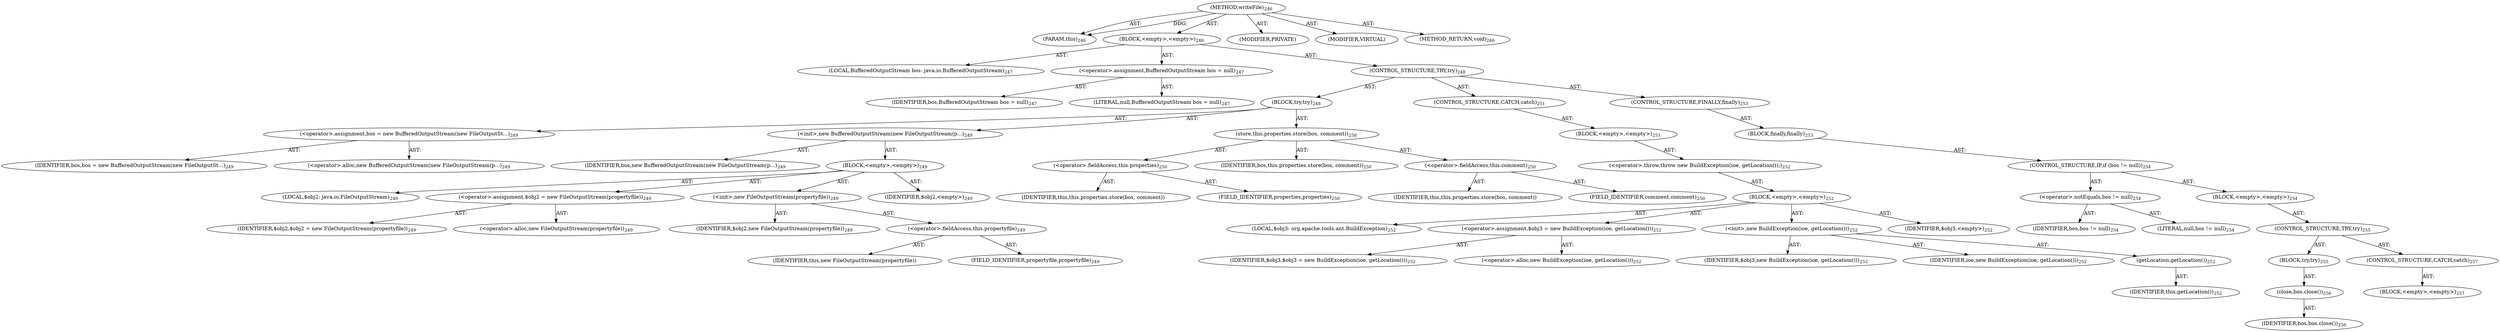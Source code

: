 digraph "writeFile" {  
"111669149703" [label = <(METHOD,writeFile)<SUB>246</SUB>> ]
"115964116995" [label = <(PARAM,this)<SUB>246</SUB>> ]
"25769803797" [label = <(BLOCK,&lt;empty&gt;,&lt;empty&gt;)<SUB>246</SUB>> ]
"94489280520" [label = <(LOCAL,BufferedOutputStream bos: java.io.BufferedOutputStream)<SUB>247</SUB>> ]
"30064771143" [label = <(&lt;operator&gt;.assignment,BufferedOutputStream bos = null)<SUB>247</SUB>> ]
"68719476808" [label = <(IDENTIFIER,bos,BufferedOutputStream bos = null)<SUB>247</SUB>> ]
"90194313223" [label = <(LITERAL,null,BufferedOutputStream bos = null)<SUB>247</SUB>> ]
"47244640268" [label = <(CONTROL_STRUCTURE,TRY,try)<SUB>248</SUB>> ]
"25769803798" [label = <(BLOCK,try,try)<SUB>248</SUB>> ]
"30064771144" [label = <(&lt;operator&gt;.assignment,bos = new BufferedOutputStream(new FileOutputSt...)<SUB>249</SUB>> ]
"68719476809" [label = <(IDENTIFIER,bos,bos = new BufferedOutputStream(new FileOutputSt...)<SUB>249</SUB>> ]
"30064771145" [label = <(&lt;operator&gt;.alloc,new BufferedOutputStream(new FileOutputStream(p...)<SUB>249</SUB>> ]
"30064771146" [label = <(&lt;init&gt;,new BufferedOutputStream(new FileOutputStream(p...)<SUB>249</SUB>> ]
"68719476810" [label = <(IDENTIFIER,bos,new BufferedOutputStream(new FileOutputStream(p...)<SUB>249</SUB>> ]
"25769803799" [label = <(BLOCK,&lt;empty&gt;,&lt;empty&gt;)<SUB>249</SUB>> ]
"94489280521" [label = <(LOCAL,$obj2: java.io.FileOutputStream)<SUB>249</SUB>> ]
"30064771147" [label = <(&lt;operator&gt;.assignment,$obj2 = new FileOutputStream(propertyfile))<SUB>249</SUB>> ]
"68719476811" [label = <(IDENTIFIER,$obj2,$obj2 = new FileOutputStream(propertyfile))<SUB>249</SUB>> ]
"30064771148" [label = <(&lt;operator&gt;.alloc,new FileOutputStream(propertyfile))<SUB>249</SUB>> ]
"30064771149" [label = <(&lt;init&gt;,new FileOutputStream(propertyfile))<SUB>249</SUB>> ]
"68719476812" [label = <(IDENTIFIER,$obj2,new FileOutputStream(propertyfile))<SUB>249</SUB>> ]
"30064771150" [label = <(&lt;operator&gt;.fieldAccess,this.propertyfile)<SUB>249</SUB>> ]
"68719476813" [label = <(IDENTIFIER,this,new FileOutputStream(propertyfile))> ]
"55834574862" [label = <(FIELD_IDENTIFIER,propertyfile,propertyfile)<SUB>249</SUB>> ]
"68719476814" [label = <(IDENTIFIER,$obj2,&lt;empty&gt;)<SUB>249</SUB>> ]
"30064771151" [label = <(store,this.properties.store(bos, comment))<SUB>250</SUB>> ]
"30064771152" [label = <(&lt;operator&gt;.fieldAccess,this.properties)<SUB>250</SUB>> ]
"68719476815" [label = <(IDENTIFIER,this,this.properties.store(bos, comment))> ]
"55834574863" [label = <(FIELD_IDENTIFIER,properties,properties)<SUB>250</SUB>> ]
"68719476816" [label = <(IDENTIFIER,bos,this.properties.store(bos, comment))<SUB>250</SUB>> ]
"30064771153" [label = <(&lt;operator&gt;.fieldAccess,this.comment)<SUB>250</SUB>> ]
"68719476817" [label = <(IDENTIFIER,this,this.properties.store(bos, comment))> ]
"55834574864" [label = <(FIELD_IDENTIFIER,comment,comment)<SUB>250</SUB>> ]
"47244640269" [label = <(CONTROL_STRUCTURE,CATCH,catch)<SUB>251</SUB>> ]
"25769803800" [label = <(BLOCK,&lt;empty&gt;,&lt;empty&gt;)<SUB>251</SUB>> ]
"30064771154" [label = <(&lt;operator&gt;.throw,throw new BuildException(ioe, getLocation());)<SUB>252</SUB>> ]
"25769803801" [label = <(BLOCK,&lt;empty&gt;,&lt;empty&gt;)<SUB>252</SUB>> ]
"94489280522" [label = <(LOCAL,$obj3: org.apache.tools.ant.BuildException)<SUB>252</SUB>> ]
"30064771155" [label = <(&lt;operator&gt;.assignment,$obj3 = new BuildException(ioe, getLocation()))<SUB>252</SUB>> ]
"68719476818" [label = <(IDENTIFIER,$obj3,$obj3 = new BuildException(ioe, getLocation()))<SUB>252</SUB>> ]
"30064771156" [label = <(&lt;operator&gt;.alloc,new BuildException(ioe, getLocation()))<SUB>252</SUB>> ]
"30064771157" [label = <(&lt;init&gt;,new BuildException(ioe, getLocation()))<SUB>252</SUB>> ]
"68719476819" [label = <(IDENTIFIER,$obj3,new BuildException(ioe, getLocation()))<SUB>252</SUB>> ]
"68719476820" [label = <(IDENTIFIER,ioe,new BuildException(ioe, getLocation()))<SUB>252</SUB>> ]
"30064771158" [label = <(getLocation,getLocation())<SUB>252</SUB>> ]
"68719476744" [label = <(IDENTIFIER,this,getLocation())<SUB>252</SUB>> ]
"68719476821" [label = <(IDENTIFIER,$obj3,&lt;empty&gt;)<SUB>252</SUB>> ]
"47244640270" [label = <(CONTROL_STRUCTURE,FINALLY,finally)<SUB>253</SUB>> ]
"25769803802" [label = <(BLOCK,finally,finally)<SUB>253</SUB>> ]
"47244640271" [label = <(CONTROL_STRUCTURE,IF,if (bos != null))<SUB>254</SUB>> ]
"30064771159" [label = <(&lt;operator&gt;.notEquals,bos != null)<SUB>254</SUB>> ]
"68719476822" [label = <(IDENTIFIER,bos,bos != null)<SUB>254</SUB>> ]
"90194313224" [label = <(LITERAL,null,bos != null)<SUB>254</SUB>> ]
"25769803803" [label = <(BLOCK,&lt;empty&gt;,&lt;empty&gt;)<SUB>254</SUB>> ]
"47244640272" [label = <(CONTROL_STRUCTURE,TRY,try)<SUB>255</SUB>> ]
"25769803804" [label = <(BLOCK,try,try)<SUB>255</SUB>> ]
"30064771160" [label = <(close,bos.close())<SUB>256</SUB>> ]
"68719476823" [label = <(IDENTIFIER,bos,bos.close())<SUB>256</SUB>> ]
"47244640273" [label = <(CONTROL_STRUCTURE,CATCH,catch)<SUB>257</SUB>> ]
"25769803805" [label = <(BLOCK,&lt;empty&gt;,&lt;empty&gt;)<SUB>257</SUB>> ]
"133143986194" [label = <(MODIFIER,PRIVATE)> ]
"133143986195" [label = <(MODIFIER,VIRTUAL)> ]
"128849018887" [label = <(METHOD_RETURN,void)<SUB>246</SUB>> ]
  "111669149703" -> "115964116995"  [ label = "AST: "] 
  "111669149703" -> "25769803797"  [ label = "AST: "] 
  "111669149703" -> "133143986194"  [ label = "AST: "] 
  "111669149703" -> "133143986195"  [ label = "AST: "] 
  "111669149703" -> "128849018887"  [ label = "AST: "] 
  "25769803797" -> "94489280520"  [ label = "AST: "] 
  "25769803797" -> "30064771143"  [ label = "AST: "] 
  "25769803797" -> "47244640268"  [ label = "AST: "] 
  "30064771143" -> "68719476808"  [ label = "AST: "] 
  "30064771143" -> "90194313223"  [ label = "AST: "] 
  "47244640268" -> "25769803798"  [ label = "AST: "] 
  "47244640268" -> "47244640269"  [ label = "AST: "] 
  "47244640268" -> "47244640270"  [ label = "AST: "] 
  "25769803798" -> "30064771144"  [ label = "AST: "] 
  "25769803798" -> "30064771146"  [ label = "AST: "] 
  "25769803798" -> "30064771151"  [ label = "AST: "] 
  "30064771144" -> "68719476809"  [ label = "AST: "] 
  "30064771144" -> "30064771145"  [ label = "AST: "] 
  "30064771146" -> "68719476810"  [ label = "AST: "] 
  "30064771146" -> "25769803799"  [ label = "AST: "] 
  "25769803799" -> "94489280521"  [ label = "AST: "] 
  "25769803799" -> "30064771147"  [ label = "AST: "] 
  "25769803799" -> "30064771149"  [ label = "AST: "] 
  "25769803799" -> "68719476814"  [ label = "AST: "] 
  "30064771147" -> "68719476811"  [ label = "AST: "] 
  "30064771147" -> "30064771148"  [ label = "AST: "] 
  "30064771149" -> "68719476812"  [ label = "AST: "] 
  "30064771149" -> "30064771150"  [ label = "AST: "] 
  "30064771150" -> "68719476813"  [ label = "AST: "] 
  "30064771150" -> "55834574862"  [ label = "AST: "] 
  "30064771151" -> "30064771152"  [ label = "AST: "] 
  "30064771151" -> "68719476816"  [ label = "AST: "] 
  "30064771151" -> "30064771153"  [ label = "AST: "] 
  "30064771152" -> "68719476815"  [ label = "AST: "] 
  "30064771152" -> "55834574863"  [ label = "AST: "] 
  "30064771153" -> "68719476817"  [ label = "AST: "] 
  "30064771153" -> "55834574864"  [ label = "AST: "] 
  "47244640269" -> "25769803800"  [ label = "AST: "] 
  "25769803800" -> "30064771154"  [ label = "AST: "] 
  "30064771154" -> "25769803801"  [ label = "AST: "] 
  "25769803801" -> "94489280522"  [ label = "AST: "] 
  "25769803801" -> "30064771155"  [ label = "AST: "] 
  "25769803801" -> "30064771157"  [ label = "AST: "] 
  "25769803801" -> "68719476821"  [ label = "AST: "] 
  "30064771155" -> "68719476818"  [ label = "AST: "] 
  "30064771155" -> "30064771156"  [ label = "AST: "] 
  "30064771157" -> "68719476819"  [ label = "AST: "] 
  "30064771157" -> "68719476820"  [ label = "AST: "] 
  "30064771157" -> "30064771158"  [ label = "AST: "] 
  "30064771158" -> "68719476744"  [ label = "AST: "] 
  "47244640270" -> "25769803802"  [ label = "AST: "] 
  "25769803802" -> "47244640271"  [ label = "AST: "] 
  "47244640271" -> "30064771159"  [ label = "AST: "] 
  "47244640271" -> "25769803803"  [ label = "AST: "] 
  "30064771159" -> "68719476822"  [ label = "AST: "] 
  "30064771159" -> "90194313224"  [ label = "AST: "] 
  "25769803803" -> "47244640272"  [ label = "AST: "] 
  "47244640272" -> "25769803804"  [ label = "AST: "] 
  "47244640272" -> "47244640273"  [ label = "AST: "] 
  "25769803804" -> "30064771160"  [ label = "AST: "] 
  "30064771160" -> "68719476823"  [ label = "AST: "] 
  "47244640273" -> "25769803805"  [ label = "AST: "] 
  "111669149703" -> "115964116995"  [ label = "DDG: "] 
}
